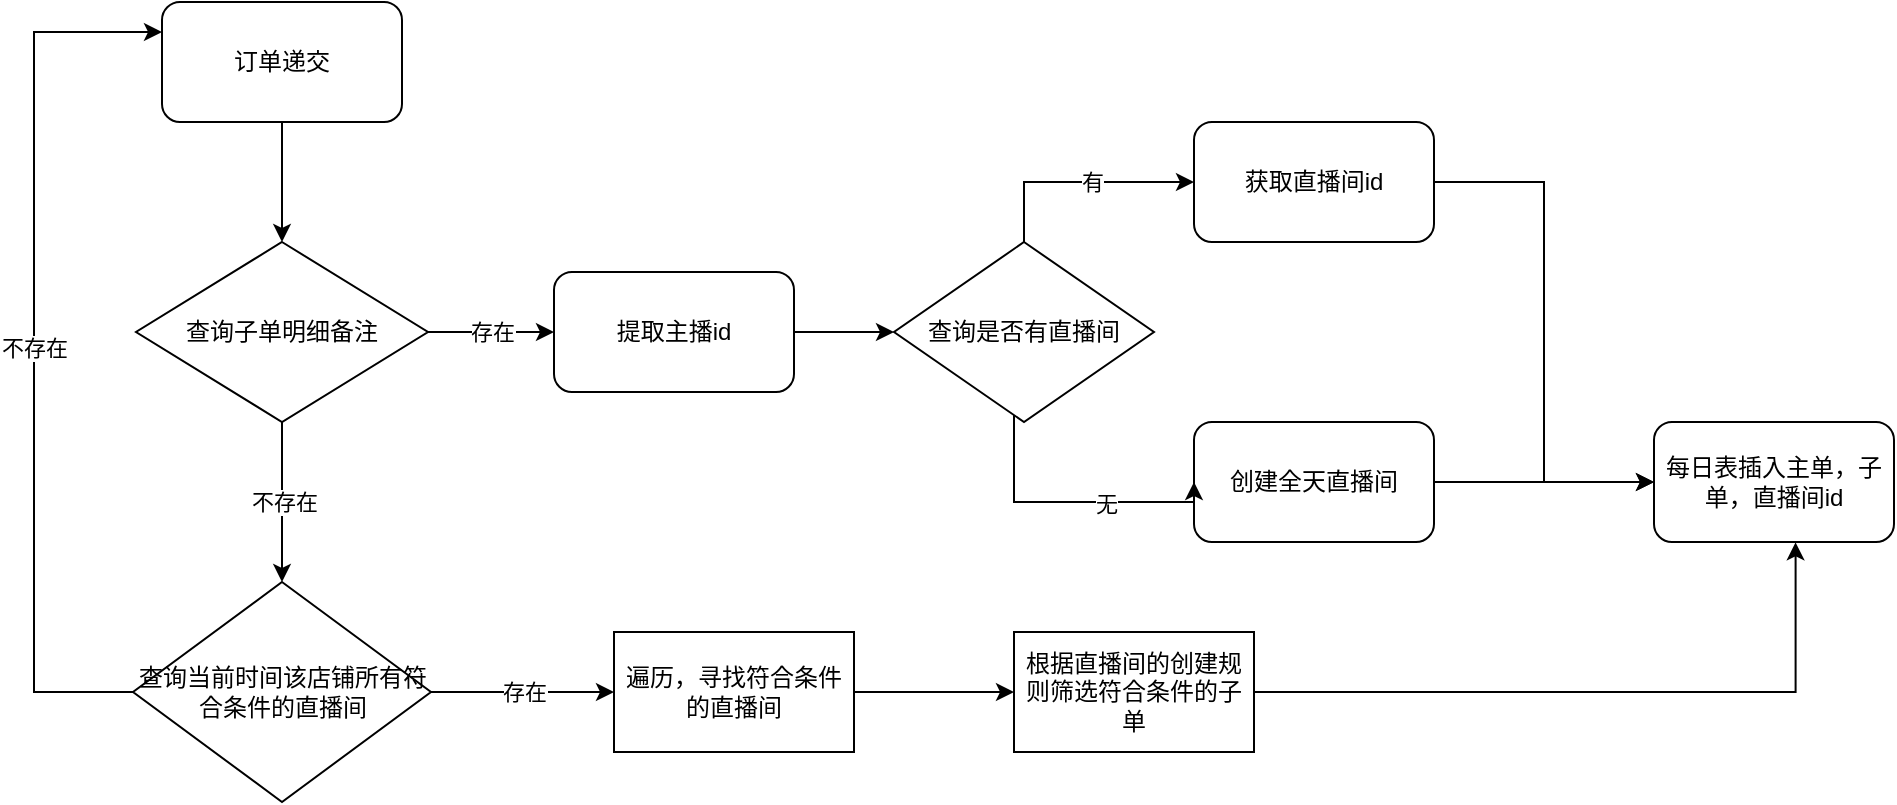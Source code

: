 <mxfile version="16.6.3" type="github">
  <diagram id="m3gFDPZ18lSmyjhxiiTP" name="第 1 页">
    <mxGraphModel dx="1038" dy="547" grid="1" gridSize="10" guides="1" tooltips="1" connect="1" arrows="1" fold="1" page="1" pageScale="1" pageWidth="1169" pageHeight="827" math="0" shadow="0">
      <root>
        <mxCell id="0" />
        <mxCell id="1" parent="0" />
        <mxCell id="hPtF4HsWPdSG9iK1hHm2-13" value="" style="edgeStyle=orthogonalEdgeStyle;rounded=0;orthogonalLoop=1;jettySize=auto;html=1;" edge="1" parent="1" source="hPtF4HsWPdSG9iK1hHm2-1" target="hPtF4HsWPdSG9iK1hHm2-3">
          <mxGeometry relative="1" as="geometry" />
        </mxCell>
        <mxCell id="hPtF4HsWPdSG9iK1hHm2-1" value="订单递交" style="rounded=1;whiteSpace=wrap;html=1;" vertex="1" parent="1">
          <mxGeometry x="224" y="100" width="120" height="60" as="geometry" />
        </mxCell>
        <mxCell id="hPtF4HsWPdSG9iK1hHm2-9" value="存在" style="edgeStyle=orthogonalEdgeStyle;rounded=0;orthogonalLoop=1;jettySize=auto;html=1;" edge="1" parent="1" source="hPtF4HsWPdSG9iK1hHm2-3" target="hPtF4HsWPdSG9iK1hHm2-4">
          <mxGeometry relative="1" as="geometry" />
        </mxCell>
        <mxCell id="hPtF4HsWPdSG9iK1hHm2-17" value="不存在" style="edgeStyle=orthogonalEdgeStyle;rounded=0;orthogonalLoop=1;jettySize=auto;html=1;" edge="1" parent="1" source="hPtF4HsWPdSG9iK1hHm2-3">
          <mxGeometry relative="1" as="geometry">
            <mxPoint x="284" y="390" as="targetPoint" />
          </mxGeometry>
        </mxCell>
        <mxCell id="hPtF4HsWPdSG9iK1hHm2-3" value="查询子单明细备注" style="rhombus;whiteSpace=wrap;html=1;" vertex="1" parent="1">
          <mxGeometry x="211" y="220" width="146" height="90" as="geometry" />
        </mxCell>
        <mxCell id="hPtF4HsWPdSG9iK1hHm2-10" value="" style="edgeStyle=orthogonalEdgeStyle;rounded=0;orthogonalLoop=1;jettySize=auto;html=1;" edge="1" parent="1" source="hPtF4HsWPdSG9iK1hHm2-4" target="hPtF4HsWPdSG9iK1hHm2-8">
          <mxGeometry relative="1" as="geometry" />
        </mxCell>
        <mxCell id="hPtF4HsWPdSG9iK1hHm2-4" value="提取主播id" style="rounded=1;whiteSpace=wrap;html=1;" vertex="1" parent="1">
          <mxGeometry x="420" y="235" width="120" height="60" as="geometry" />
        </mxCell>
        <mxCell id="hPtF4HsWPdSG9iK1hHm2-28" style="edgeStyle=orthogonalEdgeStyle;rounded=0;orthogonalLoop=1;jettySize=auto;html=1;entryX=0;entryY=0.5;entryDx=0;entryDy=0;" edge="1" parent="1" source="hPtF4HsWPdSG9iK1hHm2-5" target="hPtF4HsWPdSG9iK1hHm2-24">
          <mxGeometry relative="1" as="geometry" />
        </mxCell>
        <mxCell id="hPtF4HsWPdSG9iK1hHm2-5" value="获取直播间id" style="rounded=1;whiteSpace=wrap;html=1;" vertex="1" parent="1">
          <mxGeometry x="740" y="160" width="120" height="60" as="geometry" />
        </mxCell>
        <mxCell id="hPtF4HsWPdSG9iK1hHm2-29" style="edgeStyle=orthogonalEdgeStyle;rounded=0;orthogonalLoop=1;jettySize=auto;html=1;entryX=0;entryY=0.5;entryDx=0;entryDy=0;" edge="1" parent="1" source="hPtF4HsWPdSG9iK1hHm2-6" target="hPtF4HsWPdSG9iK1hHm2-24">
          <mxGeometry relative="1" as="geometry" />
        </mxCell>
        <mxCell id="hPtF4HsWPdSG9iK1hHm2-6" value="创建全天直播间" style="rounded=1;whiteSpace=wrap;html=1;" vertex="1" parent="1">
          <mxGeometry x="740" y="310" width="120" height="60" as="geometry" />
        </mxCell>
        <mxCell id="hPtF4HsWPdSG9iK1hHm2-11" style="edgeStyle=orthogonalEdgeStyle;rounded=0;orthogonalLoop=1;jettySize=auto;html=1;entryX=0;entryY=0.5;entryDx=0;entryDy=0;" edge="1" parent="1" source="hPtF4HsWPdSG9iK1hHm2-8" target="hPtF4HsWPdSG9iK1hHm2-5">
          <mxGeometry relative="1" as="geometry">
            <Array as="points">
              <mxPoint x="655" y="190" />
            </Array>
          </mxGeometry>
        </mxCell>
        <mxCell id="hPtF4HsWPdSG9iK1hHm2-14" value="有" style="edgeLabel;html=1;align=center;verticalAlign=middle;resizable=0;points=[];" vertex="1" connectable="0" parent="hPtF4HsWPdSG9iK1hHm2-11">
          <mxGeometry x="0.115" y="-1" relative="1" as="geometry">
            <mxPoint y="-1" as="offset" />
          </mxGeometry>
        </mxCell>
        <mxCell id="hPtF4HsWPdSG9iK1hHm2-12" style="edgeStyle=orthogonalEdgeStyle;rounded=0;orthogonalLoop=1;jettySize=auto;html=1;entryX=0;entryY=0.5;entryDx=0;entryDy=0;" edge="1" parent="1" source="hPtF4HsWPdSG9iK1hHm2-8" target="hPtF4HsWPdSG9iK1hHm2-6">
          <mxGeometry relative="1" as="geometry">
            <Array as="points">
              <mxPoint x="650" y="350" />
              <mxPoint x="740" y="350" />
            </Array>
          </mxGeometry>
        </mxCell>
        <mxCell id="hPtF4HsWPdSG9iK1hHm2-15" value="无" style="edgeLabel;html=1;align=center;verticalAlign=middle;resizable=0;points=[];" vertex="1" connectable="0" parent="hPtF4HsWPdSG9iK1hHm2-12">
          <mxGeometry x="0.248" y="-1" relative="1" as="geometry">
            <mxPoint as="offset" />
          </mxGeometry>
        </mxCell>
        <mxCell id="hPtF4HsWPdSG9iK1hHm2-8" value="查询是否有直播间" style="rhombus;whiteSpace=wrap;html=1;" vertex="1" parent="1">
          <mxGeometry x="590" y="220" width="130" height="90" as="geometry" />
        </mxCell>
        <mxCell id="hPtF4HsWPdSG9iK1hHm2-21" value="存在" style="edgeStyle=orthogonalEdgeStyle;rounded=0;orthogonalLoop=1;jettySize=auto;html=1;" edge="1" parent="1" source="hPtF4HsWPdSG9iK1hHm2-19" target="hPtF4HsWPdSG9iK1hHm2-20">
          <mxGeometry relative="1" as="geometry" />
        </mxCell>
        <mxCell id="hPtF4HsWPdSG9iK1hHm2-27" value="不存在" style="edgeStyle=orthogonalEdgeStyle;rounded=0;orthogonalLoop=1;jettySize=auto;html=1;entryX=0;entryY=0.25;entryDx=0;entryDy=0;" edge="1" parent="1" source="hPtF4HsWPdSG9iK1hHm2-19" target="hPtF4HsWPdSG9iK1hHm2-1">
          <mxGeometry relative="1" as="geometry">
            <mxPoint x="284" y="570" as="targetPoint" />
            <Array as="points">
              <mxPoint x="160" y="445" />
              <mxPoint x="160" y="115" />
            </Array>
          </mxGeometry>
        </mxCell>
        <mxCell id="hPtF4HsWPdSG9iK1hHm2-19" value="查询当前时间该店铺所有符合条件的直播间" style="rhombus;whiteSpace=wrap;html=1;" vertex="1" parent="1">
          <mxGeometry x="209.5" y="390" width="149" height="110" as="geometry" />
        </mxCell>
        <mxCell id="hPtF4HsWPdSG9iK1hHm2-31" value="" style="edgeStyle=orthogonalEdgeStyle;rounded=0;orthogonalLoop=1;jettySize=auto;html=1;" edge="1" parent="1" source="hPtF4HsWPdSG9iK1hHm2-20" target="hPtF4HsWPdSG9iK1hHm2-30">
          <mxGeometry relative="1" as="geometry" />
        </mxCell>
        <mxCell id="hPtF4HsWPdSG9iK1hHm2-20" value="遍历，寻找符合条件的直播间" style="whiteSpace=wrap;html=1;" vertex="1" parent="1">
          <mxGeometry x="450" y="415" width="120" height="60" as="geometry" />
        </mxCell>
        <mxCell id="hPtF4HsWPdSG9iK1hHm2-24" value="每日表插入主单，子单，直播间id" style="rounded=1;whiteSpace=wrap;html=1;" vertex="1" parent="1">
          <mxGeometry x="970" y="310" width="120" height="60" as="geometry" />
        </mxCell>
        <mxCell id="hPtF4HsWPdSG9iK1hHm2-32" style="edgeStyle=orthogonalEdgeStyle;rounded=0;orthogonalLoop=1;jettySize=auto;html=1;entryX=0.59;entryY=1.003;entryDx=0;entryDy=0;entryPerimeter=0;" edge="1" parent="1" source="hPtF4HsWPdSG9iK1hHm2-30" target="hPtF4HsWPdSG9iK1hHm2-24">
          <mxGeometry relative="1" as="geometry" />
        </mxCell>
        <mxCell id="hPtF4HsWPdSG9iK1hHm2-30" value="根据直播间的创建规则筛选符合条件的子单" style="whiteSpace=wrap;html=1;" vertex="1" parent="1">
          <mxGeometry x="650" y="415" width="120" height="60" as="geometry" />
        </mxCell>
      </root>
    </mxGraphModel>
  </diagram>
</mxfile>
